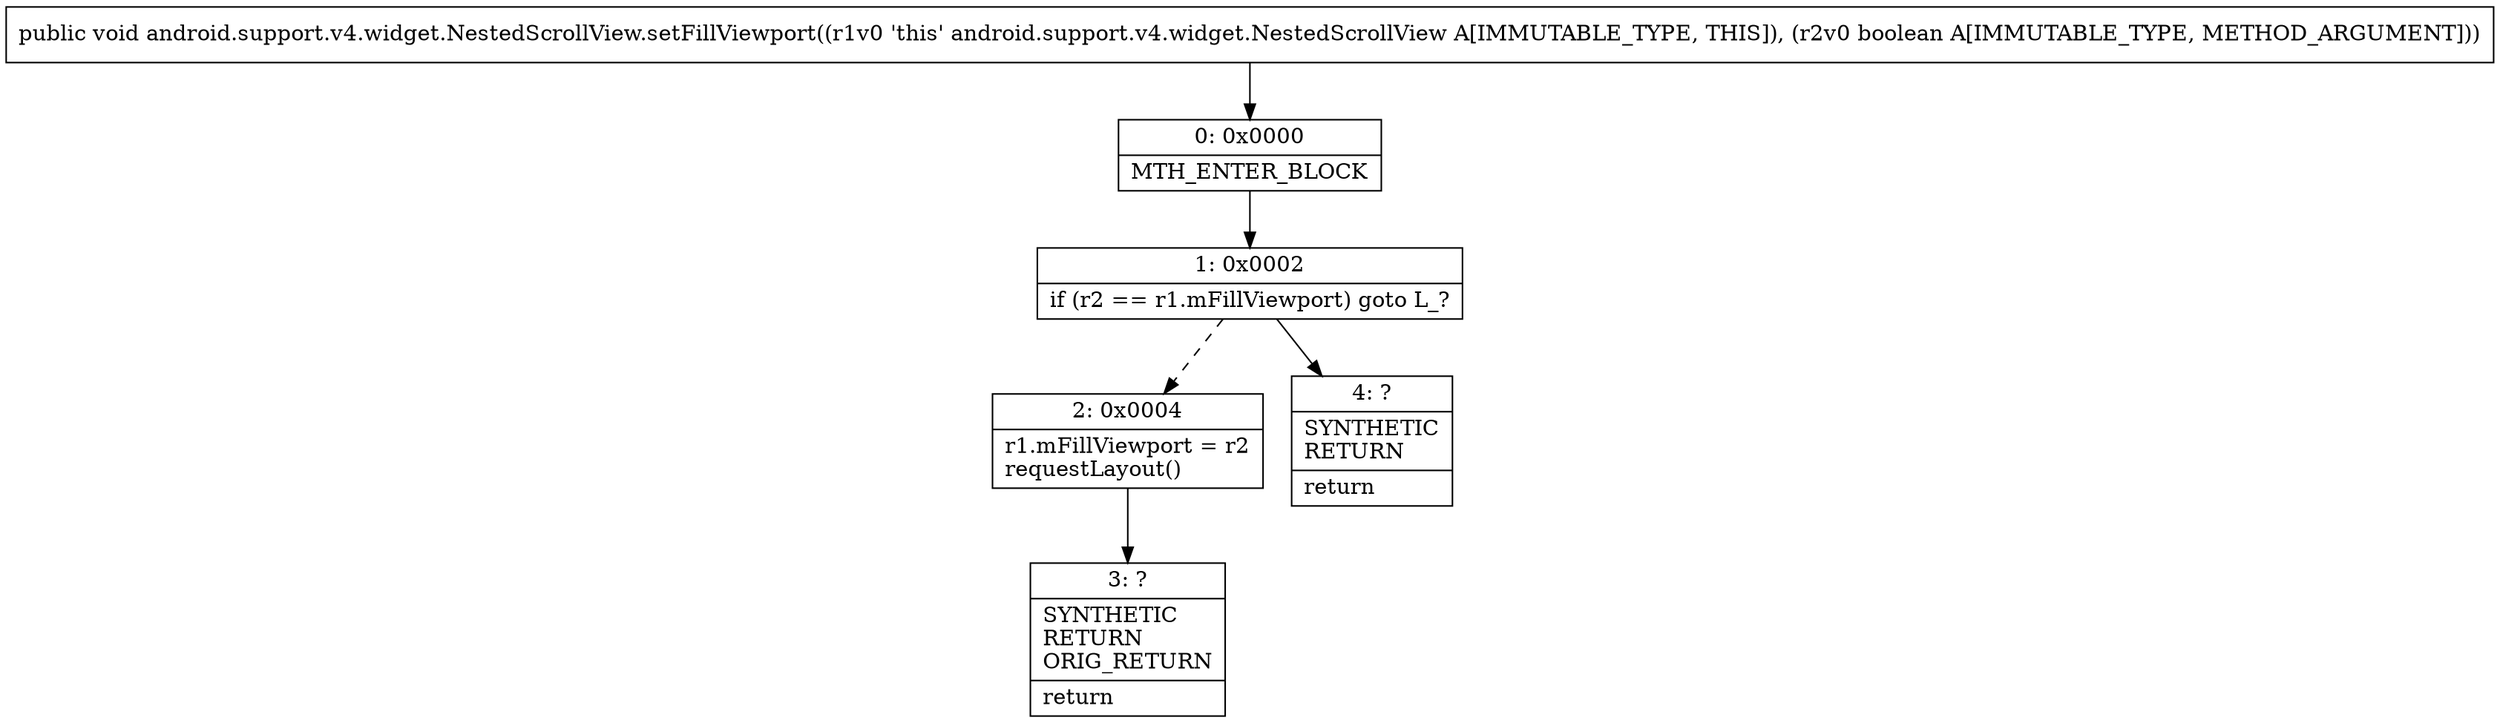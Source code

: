 digraph "CFG forandroid.support.v4.widget.NestedScrollView.setFillViewport(Z)V" {
Node_0 [shape=record,label="{0\:\ 0x0000|MTH_ENTER_BLOCK\l}"];
Node_1 [shape=record,label="{1\:\ 0x0002|if (r2 == r1.mFillViewport) goto L_?\l}"];
Node_2 [shape=record,label="{2\:\ 0x0004|r1.mFillViewport = r2\lrequestLayout()\l}"];
Node_3 [shape=record,label="{3\:\ ?|SYNTHETIC\lRETURN\lORIG_RETURN\l|return\l}"];
Node_4 [shape=record,label="{4\:\ ?|SYNTHETIC\lRETURN\l|return\l}"];
MethodNode[shape=record,label="{public void android.support.v4.widget.NestedScrollView.setFillViewport((r1v0 'this' android.support.v4.widget.NestedScrollView A[IMMUTABLE_TYPE, THIS]), (r2v0 boolean A[IMMUTABLE_TYPE, METHOD_ARGUMENT])) }"];
MethodNode -> Node_0;
Node_0 -> Node_1;
Node_1 -> Node_2[style=dashed];
Node_1 -> Node_4;
Node_2 -> Node_3;
}

